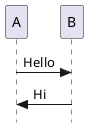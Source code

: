 @startuml Hello world
skinparam Style strictuml
skinparam SequenceMessageAlignment ceneter
A -> B : Hello
A <- B : Hi
@enduml


